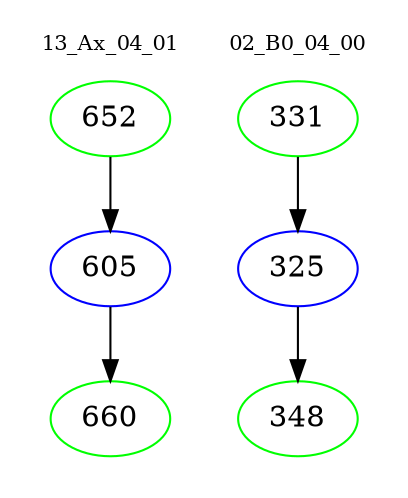 digraph{
subgraph cluster_0 {
color = white
label = "13_Ax_04_01";
fontsize=10;
T0_652 [label="652", color="green"]
T0_652 -> T0_605 [color="black"]
T0_605 [label="605", color="blue"]
T0_605 -> T0_660 [color="black"]
T0_660 [label="660", color="green"]
}
subgraph cluster_1 {
color = white
label = "02_B0_04_00";
fontsize=10;
T1_331 [label="331", color="green"]
T1_331 -> T1_325 [color="black"]
T1_325 [label="325", color="blue"]
T1_325 -> T1_348 [color="black"]
T1_348 [label="348", color="green"]
}
}
